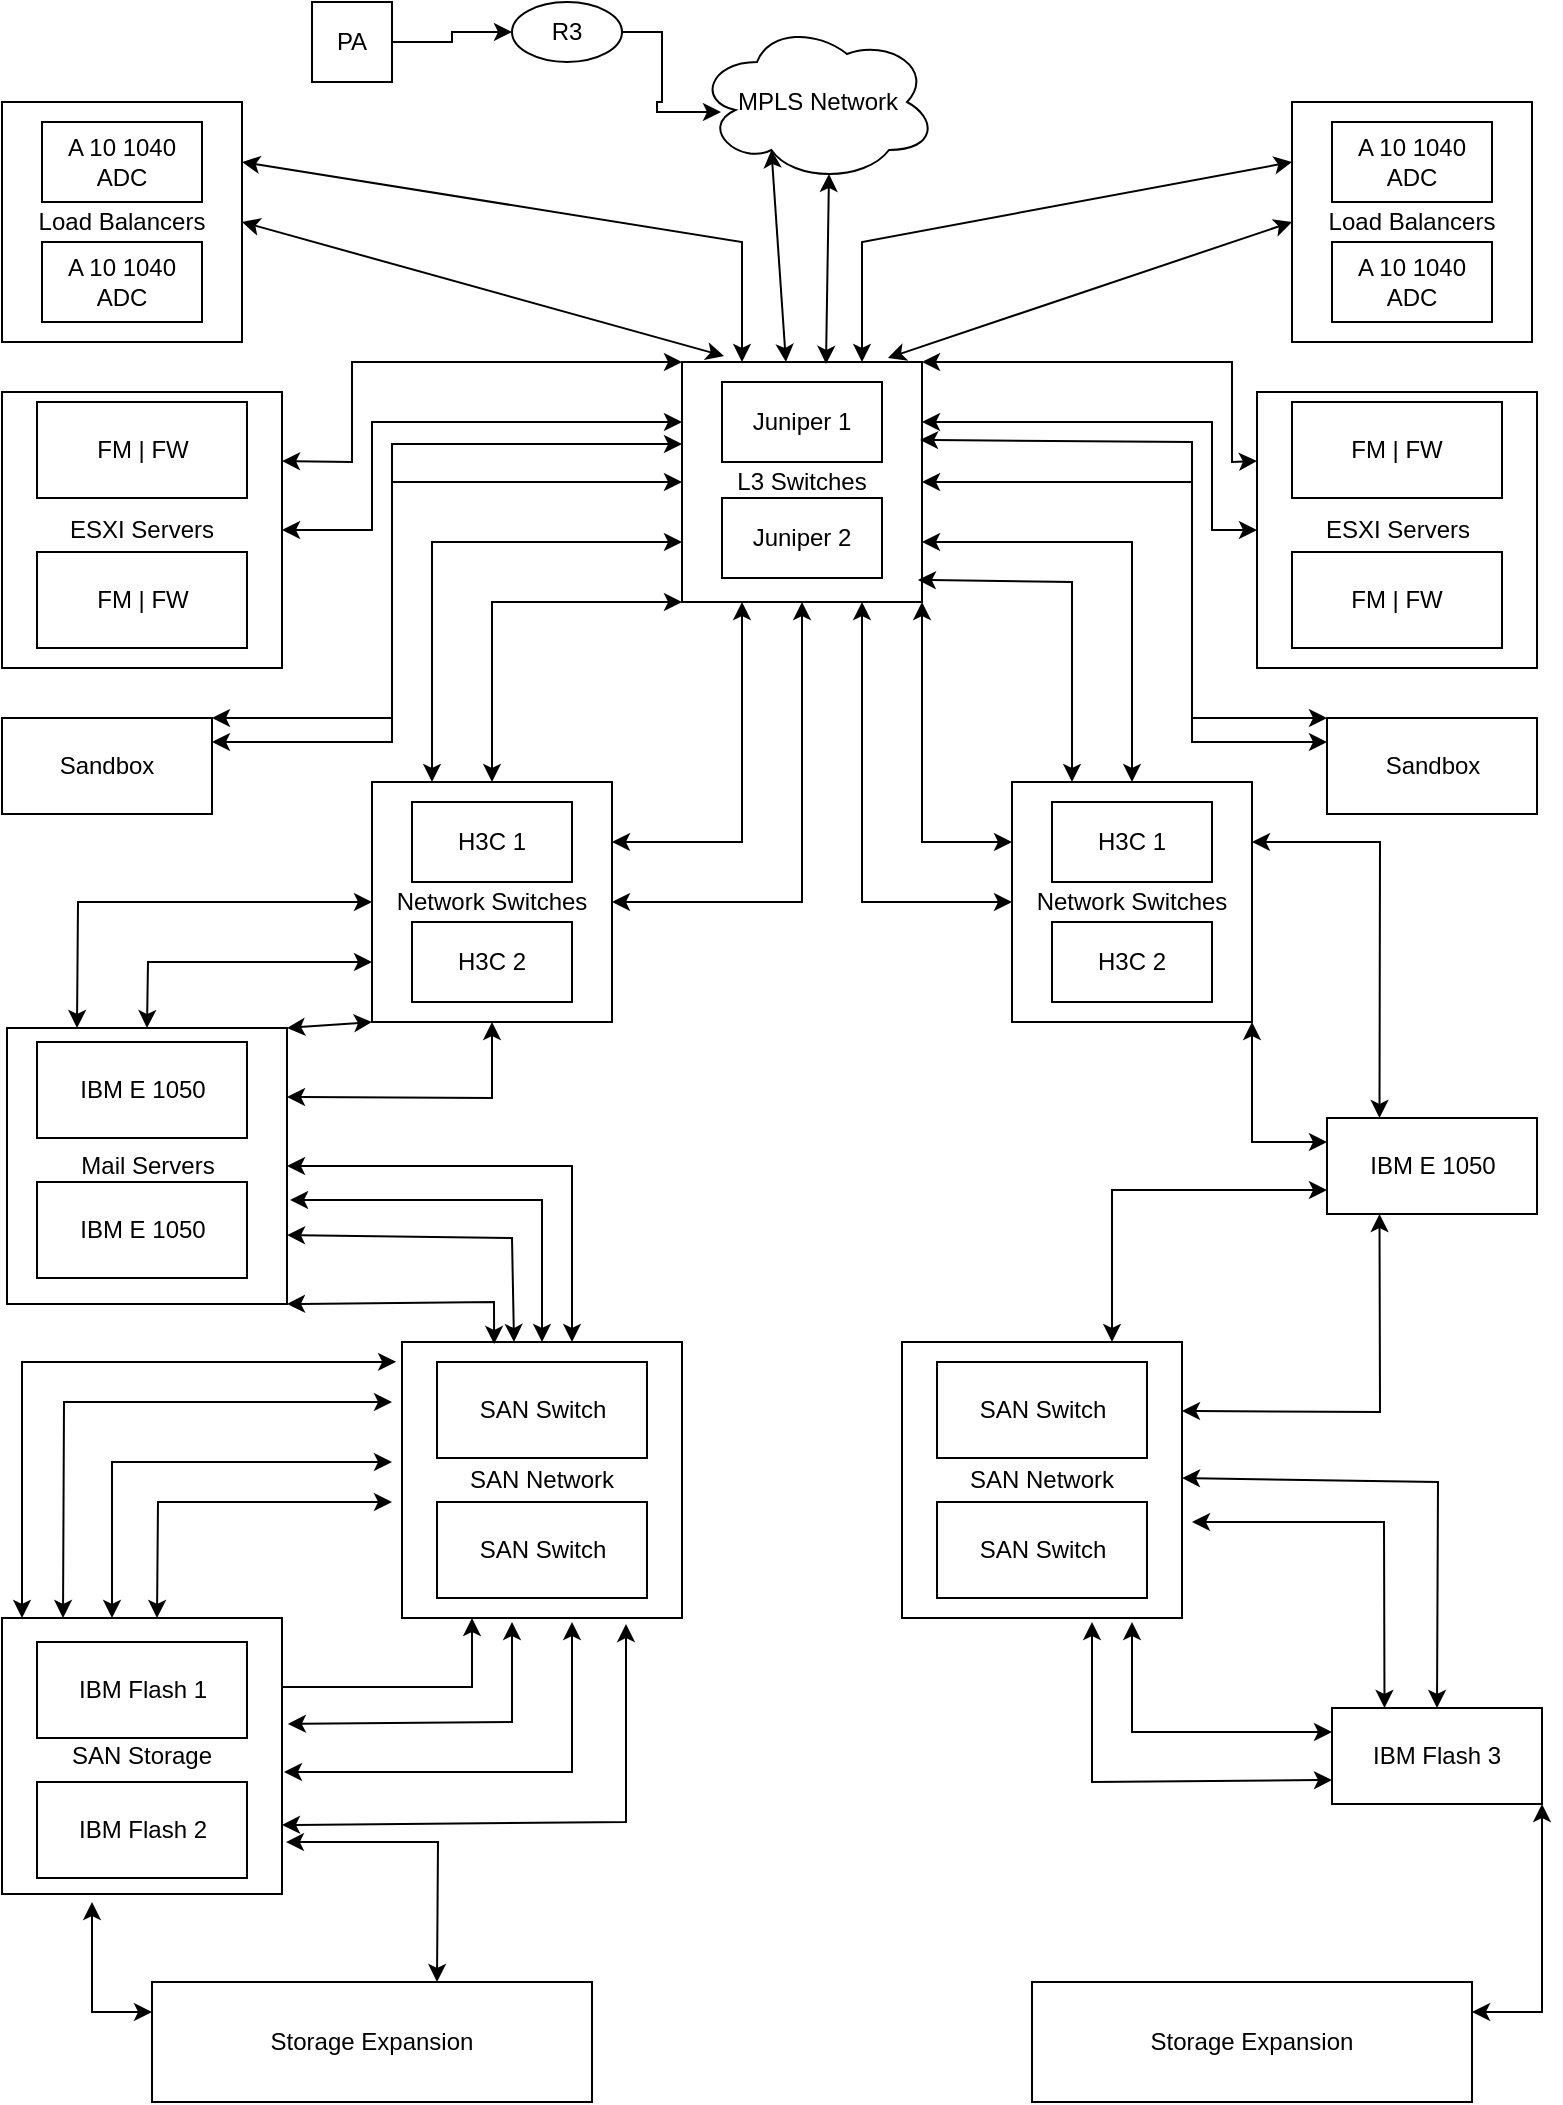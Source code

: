 <mxfile version="21.5.0" type="github">
  <diagram name="Page-1" id="SxHQIcBQqMFaZEV1XY9a">
    <mxGraphModel dx="1262" dy="491" grid="1" gridSize="10" guides="1" tooltips="1" connect="1" arrows="1" fold="1" page="1" pageScale="1" pageWidth="850" pageHeight="1100" math="0" shadow="0">
      <root>
        <mxCell id="0" />
        <mxCell id="1" parent="0" />
        <mxCell id="td1JjDbZRhZ5KsccJFVq-1" value="L3 Switches" style="whiteSpace=wrap;html=1;aspect=fixed;labelBackgroundColor=none;rounded=0;" parent="1" vertex="1">
          <mxGeometry x="385" y="190" width="120" height="120" as="geometry" />
        </mxCell>
        <mxCell id="td1JjDbZRhZ5KsccJFVq-2" value="Juniper 1" style="rounded=0;whiteSpace=wrap;html=1;labelBackgroundColor=none;" parent="1" vertex="1">
          <mxGeometry x="405" y="200" width="80" height="40" as="geometry" />
        </mxCell>
        <mxCell id="td1JjDbZRhZ5KsccJFVq-3" value="Juniper 2" style="rounded=0;whiteSpace=wrap;html=1;labelBackgroundColor=none;" parent="1" vertex="1">
          <mxGeometry x="405" y="258" width="80" height="40" as="geometry" />
        </mxCell>
        <mxCell id="td1JjDbZRhZ5KsccJFVq-4" value="Network Switches" style="whiteSpace=wrap;html=1;aspect=fixed;movable=1;resizable=1;rotatable=1;deletable=1;editable=1;locked=0;connectable=1;labelBackgroundColor=none;rounded=0;" parent="1" vertex="1">
          <mxGeometry x="230" y="400" width="120" height="120" as="geometry" />
        </mxCell>
        <mxCell id="td1JjDbZRhZ5KsccJFVq-5" value="H3C 1" style="rounded=0;whiteSpace=wrap;html=1;movable=1;resizable=1;rotatable=1;deletable=1;editable=1;locked=0;connectable=1;labelBackgroundColor=none;" parent="1" vertex="1">
          <mxGeometry x="250" y="410" width="80" height="40" as="geometry" />
        </mxCell>
        <mxCell id="td1JjDbZRhZ5KsccJFVq-6" value="H3C 2" style="rounded=0;whiteSpace=wrap;html=1;movable=1;resizable=1;rotatable=1;deletable=1;editable=1;locked=0;connectable=1;labelBackgroundColor=none;" parent="1" vertex="1">
          <mxGeometry x="250" y="470" width="80" height="40" as="geometry" />
        </mxCell>
        <mxCell id="td1JjDbZRhZ5KsccJFVq-7" value="Network Switches" style="whiteSpace=wrap;html=1;aspect=fixed;movable=1;resizable=1;rotatable=1;deletable=1;editable=1;locked=0;connectable=1;labelBackgroundColor=none;rounded=0;" parent="1" vertex="1">
          <mxGeometry x="550" y="400" width="120" height="120" as="geometry" />
        </mxCell>
        <mxCell id="td1JjDbZRhZ5KsccJFVq-8" value="H3C 1" style="rounded=0;whiteSpace=wrap;html=1;movable=1;resizable=1;rotatable=1;deletable=1;editable=1;locked=0;connectable=1;labelBackgroundColor=none;" parent="1" vertex="1">
          <mxGeometry x="570" y="410" width="80" height="40" as="geometry" />
        </mxCell>
        <mxCell id="td1JjDbZRhZ5KsccJFVq-9" value="H3C 2" style="rounded=0;whiteSpace=wrap;html=1;movable=1;resizable=1;rotatable=1;deletable=1;editable=1;locked=0;connectable=1;labelBackgroundColor=none;" parent="1" vertex="1">
          <mxGeometry x="570" y="470" width="80" height="40" as="geometry" />
        </mxCell>
        <mxCell id="td1JjDbZRhZ5KsccJFVq-10" value="Mail Servers" style="whiteSpace=wrap;html=1;aspect=fixed;movable=1;resizable=1;rotatable=1;deletable=1;editable=1;locked=0;connectable=1;labelBackgroundColor=none;rounded=0;" parent="1" vertex="1">
          <mxGeometry x="47.5" y="523" width="140" height="138" as="geometry" />
        </mxCell>
        <mxCell id="td1JjDbZRhZ5KsccJFVq-11" value="IBM E 1050" style="rounded=0;whiteSpace=wrap;html=1;movable=1;resizable=1;rotatable=1;deletable=1;editable=1;locked=0;connectable=1;labelBackgroundColor=none;" parent="1" vertex="1">
          <mxGeometry x="62.5" y="530" width="105" height="48" as="geometry" />
        </mxCell>
        <mxCell id="td1JjDbZRhZ5KsccJFVq-12" value="IBM E 1050" style="rounded=0;whiteSpace=wrap;html=1;movable=1;resizable=1;rotatable=1;deletable=1;editable=1;locked=0;connectable=1;labelBackgroundColor=none;" parent="1" vertex="1">
          <mxGeometry x="62.5" y="600" width="105" height="48" as="geometry" />
        </mxCell>
        <mxCell id="td1JjDbZRhZ5KsccJFVq-13" value="IBM E 1050" style="rounded=0;whiteSpace=wrap;html=1;movable=1;resizable=1;rotatable=1;deletable=1;editable=1;locked=0;connectable=1;labelBackgroundColor=none;" parent="1" vertex="1">
          <mxGeometry x="707.5" y="568" width="105" height="48" as="geometry" />
        </mxCell>
        <mxCell id="td1JjDbZRhZ5KsccJFVq-31" value="MPLS Network" style="ellipse;shape=cloud;whiteSpace=wrap;html=1;labelBackgroundColor=none;rounded=0;" parent="1" vertex="1">
          <mxGeometry x="392.5" y="20" width="120" height="80" as="geometry" />
        </mxCell>
        <mxCell id="td1JjDbZRhZ5KsccJFVq-36" style="edgeStyle=orthogonalEdgeStyle;rounded=0;orthogonalLoop=1;jettySize=auto;html=1;entryX=0;entryY=0.5;entryDx=0;entryDy=0;labelBackgroundColor=none;fontColor=default;" parent="1" source="td1JjDbZRhZ5KsccJFVq-34" target="td1JjDbZRhZ5KsccJFVq-35" edge="1">
          <mxGeometry relative="1" as="geometry" />
        </mxCell>
        <mxCell id="td1JjDbZRhZ5KsccJFVq-34" value="PA" style="whiteSpace=wrap;html=1;aspect=fixed;labelBackgroundColor=none;rounded=0;" parent="1" vertex="1">
          <mxGeometry x="200" y="10" width="40" height="40" as="geometry" />
        </mxCell>
        <mxCell id="td1JjDbZRhZ5KsccJFVq-37" style="edgeStyle=orthogonalEdgeStyle;rounded=0;orthogonalLoop=1;jettySize=auto;html=1;exitX=1;exitY=0.5;exitDx=0;exitDy=0;entryX=0.1;entryY=0.563;entryDx=0;entryDy=0;entryPerimeter=0;labelBackgroundColor=none;fontColor=default;" parent="1" source="td1JjDbZRhZ5KsccJFVq-35" target="td1JjDbZRhZ5KsccJFVq-31" edge="1">
          <mxGeometry relative="1" as="geometry" />
        </mxCell>
        <mxCell id="td1JjDbZRhZ5KsccJFVq-35" value="R3" style="ellipse;whiteSpace=wrap;html=1;labelBackgroundColor=none;rounded=0;" parent="1" vertex="1">
          <mxGeometry x="300" y="10" width="55" height="30" as="geometry" />
        </mxCell>
        <mxCell id="td1JjDbZRhZ5KsccJFVq-48" style="edgeStyle=orthogonalEdgeStyle;rounded=0;orthogonalLoop=1;jettySize=auto;html=1;exitX=1;exitY=0.25;exitDx=0;exitDy=0;entryX=0.25;entryY=1;entryDx=0;entryDy=0;labelBackgroundColor=none;fontColor=default;" parent="1" source="td1JjDbZRhZ5KsccJFVq-38" target="td1JjDbZRhZ5KsccJFVq-43" edge="1">
          <mxGeometry relative="1" as="geometry" />
        </mxCell>
        <mxCell id="td1JjDbZRhZ5KsccJFVq-38" value="SAN Storage" style="whiteSpace=wrap;html=1;aspect=fixed;movable=1;resizable=1;rotatable=1;deletable=1;editable=1;locked=0;connectable=1;labelBackgroundColor=none;rounded=0;" parent="1" vertex="1">
          <mxGeometry x="45" y="818" width="140" height="138" as="geometry" />
        </mxCell>
        <mxCell id="td1JjDbZRhZ5KsccJFVq-39" value="IBM Flash 1" style="rounded=0;whiteSpace=wrap;html=1;movable=1;resizable=1;rotatable=1;deletable=1;editable=1;locked=0;connectable=1;labelBackgroundColor=none;" parent="1" vertex="1">
          <mxGeometry x="62.5" y="830" width="105" height="48" as="geometry" />
        </mxCell>
        <mxCell id="td1JjDbZRhZ5KsccJFVq-40" value="IBM Flash 2" style="rounded=0;whiteSpace=wrap;html=1;movable=1;resizable=1;rotatable=1;deletable=1;editable=1;locked=0;connectable=1;labelBackgroundColor=none;" parent="1" vertex="1">
          <mxGeometry x="62.5" y="900" width="105" height="48" as="geometry" />
        </mxCell>
        <mxCell id="td1JjDbZRhZ5KsccJFVq-41" value="IBM Flash 3" style="rounded=0;whiteSpace=wrap;html=1;movable=1;resizable=1;rotatable=1;deletable=1;editable=1;locked=0;connectable=1;labelBackgroundColor=none;" parent="1" vertex="1">
          <mxGeometry x="710" y="863" width="105" height="48" as="geometry" />
        </mxCell>
        <mxCell id="td1JjDbZRhZ5KsccJFVq-43" value="SAN Network" style="whiteSpace=wrap;html=1;aspect=fixed;movable=1;resizable=1;rotatable=1;deletable=1;editable=1;locked=0;connectable=1;labelBackgroundColor=none;rounded=0;" parent="1" vertex="1">
          <mxGeometry x="245" y="680" width="140" height="138" as="geometry" />
        </mxCell>
        <mxCell id="td1JjDbZRhZ5KsccJFVq-44" value="SAN Switch" style="rounded=0;whiteSpace=wrap;html=1;movable=1;resizable=1;rotatable=1;deletable=1;editable=1;locked=0;connectable=1;labelBackgroundColor=none;" parent="1" vertex="1">
          <mxGeometry x="262.5" y="690" width="105" height="48" as="geometry" />
        </mxCell>
        <mxCell id="td1JjDbZRhZ5KsccJFVq-45" value="SAN Switch" style="rounded=0;whiteSpace=wrap;html=1;movable=1;resizable=1;rotatable=1;deletable=1;editable=1;locked=0;connectable=1;labelBackgroundColor=none;" parent="1" vertex="1">
          <mxGeometry x="262.5" y="760" width="105" height="48" as="geometry" />
        </mxCell>
        <mxCell id="td1JjDbZRhZ5KsccJFVq-50" value="SAN Network" style="whiteSpace=wrap;html=1;aspect=fixed;movable=1;resizable=1;rotatable=1;deletable=1;editable=1;locked=0;connectable=1;labelBackgroundColor=none;rounded=0;" parent="1" vertex="1">
          <mxGeometry x="495" y="680" width="140" height="138" as="geometry" />
        </mxCell>
        <mxCell id="td1JjDbZRhZ5KsccJFVq-51" value="SAN Switch" style="rounded=0;whiteSpace=wrap;html=1;movable=1;resizable=1;rotatable=1;deletable=1;editable=1;locked=0;connectable=1;labelBackgroundColor=none;" parent="1" vertex="1">
          <mxGeometry x="512.5" y="690" width="105" height="48" as="geometry" />
        </mxCell>
        <mxCell id="td1JjDbZRhZ5KsccJFVq-52" value="SAN Switch" style="rounded=0;whiteSpace=wrap;html=1;movable=1;resizable=1;rotatable=1;deletable=1;editable=1;locked=0;connectable=1;labelBackgroundColor=none;" parent="1" vertex="1">
          <mxGeometry x="512.5" y="760" width="105" height="48" as="geometry" />
        </mxCell>
        <mxCell id="td1JjDbZRhZ5KsccJFVq-65" value="" style="endArrow=classic;startArrow=classic;html=1;rounded=0;exitX=0.75;exitY=0;exitDx=0;exitDy=0;labelBackgroundColor=none;fontColor=default;entryX=0;entryY=0.75;entryDx=0;entryDy=0;" parent="1" source="td1JjDbZRhZ5KsccJFVq-50" target="td1JjDbZRhZ5KsccJFVq-13" edge="1">
          <mxGeometry width="50" height="50" relative="1" as="geometry">
            <mxPoint x="400" y="610" as="sourcePoint" />
            <mxPoint x="690" y="540" as="targetPoint" />
            <Array as="points">
              <mxPoint x="600" y="604" />
            </Array>
          </mxGeometry>
        </mxCell>
        <mxCell id="td1JjDbZRhZ5KsccJFVq-69" value="" style="endArrow=classic;startArrow=classic;html=1;rounded=0;exitX=0;exitY=0.25;exitDx=0;exitDy=0;labelBackgroundColor=none;fontColor=default;entryX=1;entryY=1;entryDx=0;entryDy=0;" parent="1" source="td1JjDbZRhZ5KsccJFVq-13" target="td1JjDbZRhZ5KsccJFVq-7" edge="1">
          <mxGeometry width="50" height="50" relative="1" as="geometry">
            <mxPoint x="595" y="520" as="sourcePoint" />
            <mxPoint x="610" y="520" as="targetPoint" />
            <Array as="points">
              <mxPoint x="670" y="580" />
            </Array>
          </mxGeometry>
        </mxCell>
        <mxCell id="td1JjDbZRhZ5KsccJFVq-70" value="Storage Expansion" style="rounded=0;whiteSpace=wrap;html=1;labelBackgroundColor=none;" parent="1" vertex="1">
          <mxGeometry x="120" y="1000" width="220" height="60" as="geometry" />
        </mxCell>
        <mxCell id="td1JjDbZRhZ5KsccJFVq-71" value="Storage Expansion" style="rounded=0;whiteSpace=wrap;html=1;labelBackgroundColor=none;" parent="1" vertex="1">
          <mxGeometry x="560" y="1000" width="220" height="60" as="geometry" />
        </mxCell>
        <mxCell id="td1JjDbZRhZ5KsccJFVq-74" value="" style="endArrow=classic;startArrow=classic;html=1;rounded=0;entryX=1.014;entryY=0.812;entryDx=0;entryDy=0;entryPerimeter=0;labelBackgroundColor=none;fontColor=default;" parent="1" target="td1JjDbZRhZ5KsccJFVq-38" edge="1">
          <mxGeometry width="50" height="50" relative="1" as="geometry">
            <mxPoint x="262.5" y="1000" as="sourcePoint" />
            <mxPoint x="312.5" y="950" as="targetPoint" />
            <Array as="points">
              <mxPoint x="263" y="930" />
            </Array>
          </mxGeometry>
        </mxCell>
        <mxCell id="td1JjDbZRhZ5KsccJFVq-75" value="" style="endArrow=classic;startArrow=classic;html=1;rounded=0;labelBackgroundColor=none;fontColor=default;exitX=1;exitY=0.25;exitDx=0;exitDy=0;entryX=1;entryY=1;entryDx=0;entryDy=0;" parent="1" source="td1JjDbZRhZ5KsccJFVq-71" target="td1JjDbZRhZ5KsccJFVq-41" edge="1">
          <mxGeometry width="50" height="50" relative="1" as="geometry">
            <mxPoint x="780" y="970" as="sourcePoint" />
            <mxPoint x="780" y="930" as="targetPoint" />
            <Array as="points">
              <mxPoint x="815" y="1015" />
            </Array>
          </mxGeometry>
        </mxCell>
        <mxCell id="td1JjDbZRhZ5KsccJFVq-76" value="" style="endArrow=classic;startArrow=classic;html=1;rounded=0;entryX=-0.021;entryY=0.072;entryDx=0;entryDy=0;entryPerimeter=0;labelBackgroundColor=none;fontColor=default;" parent="1" target="td1JjDbZRhZ5KsccJFVq-43" edge="1">
          <mxGeometry width="50" height="50" relative="1" as="geometry">
            <mxPoint x="55" y="818" as="sourcePoint" />
            <mxPoint x="105" y="768" as="targetPoint" />
            <Array as="points">
              <mxPoint x="55" y="690" />
            </Array>
          </mxGeometry>
        </mxCell>
        <mxCell id="td1JjDbZRhZ5KsccJFVq-77" value="" style="endArrow=classic;startArrow=classic;html=1;rounded=0;labelBackgroundColor=none;fontColor=default;" parent="1" edge="1">
          <mxGeometry width="50" height="50" relative="1" as="geometry">
            <mxPoint x="75.5" y="818" as="sourcePoint" />
            <mxPoint x="240" y="710" as="targetPoint" />
            <Array as="points">
              <mxPoint x="76" y="710" />
              <mxPoint x="120" y="710" />
              <mxPoint x="180" y="710" />
            </Array>
          </mxGeometry>
        </mxCell>
        <mxCell id="td1JjDbZRhZ5KsccJFVq-78" value="" style="endArrow=classic;startArrow=classic;html=1;rounded=0;labelBackgroundColor=none;fontColor=default;" parent="1" edge="1">
          <mxGeometry width="50" height="50" relative="1" as="geometry">
            <mxPoint x="100" y="818" as="sourcePoint" />
            <mxPoint x="240" y="740" as="targetPoint" />
            <Array as="points">
              <mxPoint x="100" y="740" />
              <mxPoint x="190" y="740" />
            </Array>
          </mxGeometry>
        </mxCell>
        <mxCell id="td1JjDbZRhZ5KsccJFVq-79" value="" style="endArrow=classic;startArrow=classic;html=1;rounded=0;labelBackgroundColor=none;fontColor=default;" parent="1" edge="1">
          <mxGeometry width="50" height="50" relative="1" as="geometry">
            <mxPoint x="122.5" y="818" as="sourcePoint" />
            <mxPoint x="240" y="760" as="targetPoint" />
            <Array as="points">
              <mxPoint x="123" y="760" />
            </Array>
          </mxGeometry>
        </mxCell>
        <mxCell id="td1JjDbZRhZ5KsccJFVq-80" value="" style="endArrow=classic;startArrow=classic;html=1;rounded=0;exitX=1.021;exitY=0.384;exitDx=0;exitDy=0;exitPerimeter=0;labelBackgroundColor=none;fontColor=default;" parent="1" source="td1JjDbZRhZ5KsccJFVq-38" edge="1">
          <mxGeometry width="50" height="50" relative="1" as="geometry">
            <mxPoint x="195" y="878" as="sourcePoint" />
            <mxPoint x="300" y="820" as="targetPoint" />
            <Array as="points">
              <mxPoint x="300" y="870" />
            </Array>
          </mxGeometry>
        </mxCell>
        <mxCell id="td1JjDbZRhZ5KsccJFVq-81" value="" style="endArrow=classic;startArrow=classic;html=1;rounded=0;exitX=1.007;exitY=0.558;exitDx=0;exitDy=0;exitPerimeter=0;labelBackgroundColor=none;fontColor=default;" parent="1" source="td1JjDbZRhZ5KsccJFVq-38" edge="1">
          <mxGeometry width="50" height="50" relative="1" as="geometry">
            <mxPoint x="190" y="912" as="sourcePoint" />
            <mxPoint x="330" y="820" as="targetPoint" />
            <Array as="points">
              <mxPoint x="330" y="895" />
            </Array>
          </mxGeometry>
        </mxCell>
        <mxCell id="td1JjDbZRhZ5KsccJFVq-82" value="" style="endArrow=classic;startArrow=classic;html=1;rounded=0;exitX=1;exitY=0.75;exitDx=0;exitDy=0;entryX=0.8;entryY=1.022;entryDx=0;entryDy=0;entryPerimeter=0;labelBackgroundColor=none;fontColor=default;" parent="1" source="td1JjDbZRhZ5KsccJFVq-38" target="td1JjDbZRhZ5KsccJFVq-43" edge="1">
          <mxGeometry width="50" height="50" relative="1" as="geometry">
            <mxPoint x="201" y="905" as="sourcePoint" />
            <mxPoint x="340" y="830" as="targetPoint" />
            <Array as="points">
              <mxPoint x="357" y="920" />
            </Array>
          </mxGeometry>
        </mxCell>
        <mxCell id="TKQVETOo9Dzt4lSncdKY-1" value="" style="endArrow=classic;startArrow=classic;html=1;rounded=0;entryX=0.329;entryY=0.007;entryDx=0;entryDy=0;entryPerimeter=0;labelBackgroundColor=none;fontColor=default;exitX=1;exitY=1;exitDx=0;exitDy=0;" parent="1" source="td1JjDbZRhZ5KsccJFVq-10" target="td1JjDbZRhZ5KsccJFVq-43" edge="1">
          <mxGeometry width="50" height="50" relative="1" as="geometry">
            <mxPoint x="220" y="660" as="sourcePoint" />
            <mxPoint x="230" y="590" as="targetPoint" />
            <Array as="points">
              <mxPoint x="291" y="660" />
            </Array>
          </mxGeometry>
        </mxCell>
        <mxCell id="TKQVETOo9Dzt4lSncdKY-2" value="" style="endArrow=classic;startArrow=classic;html=1;rounded=0;entryX=0.4;entryY=0;entryDx=0;entryDy=0;entryPerimeter=0;labelBackgroundColor=none;fontColor=default;exitX=1;exitY=0.75;exitDx=0;exitDy=0;" parent="1" source="td1JjDbZRhZ5KsccJFVq-10" target="td1JjDbZRhZ5KsccJFVq-43" edge="1">
          <mxGeometry width="50" height="50" relative="1" as="geometry">
            <mxPoint x="210" y="630" as="sourcePoint" />
            <mxPoint x="230" y="578" as="targetPoint" />
            <Array as="points">
              <mxPoint x="300" y="628" />
            </Array>
          </mxGeometry>
        </mxCell>
        <mxCell id="TKQVETOo9Dzt4lSncdKY-3" value="" style="endArrow=classic;startArrow=classic;html=1;rounded=0;entryX=0.5;entryY=0;entryDx=0;entryDy=0;labelBackgroundColor=none;fontColor=default;exitX=1.011;exitY=0.623;exitDx=0;exitDy=0;exitPerimeter=0;" parent="1" source="td1JjDbZRhZ5KsccJFVq-10" target="td1JjDbZRhZ5KsccJFVq-43" edge="1">
          <mxGeometry width="50" height="50" relative="1" as="geometry">
            <mxPoint x="210" y="620" as="sourcePoint" />
            <mxPoint x="230" y="568" as="targetPoint" />
            <Array as="points">
              <mxPoint x="315" y="609" />
            </Array>
          </mxGeometry>
        </mxCell>
        <mxCell id="TKQVETOo9Dzt4lSncdKY-4" value="" style="endArrow=classic;startArrow=classic;html=1;rounded=0;labelBackgroundColor=none;fontColor=default;exitX=1;exitY=0.5;exitDx=0;exitDy=0;" parent="1" source="td1JjDbZRhZ5KsccJFVq-10" edge="1">
          <mxGeometry width="50" height="50" relative="1" as="geometry">
            <mxPoint x="180" y="610" as="sourcePoint" />
            <mxPoint x="330" y="680" as="targetPoint" />
            <Array as="points">
              <mxPoint x="330" y="592" />
            </Array>
          </mxGeometry>
        </mxCell>
        <mxCell id="TKQVETOo9Dzt4lSncdKY-5" value="" style="endArrow=classic;startArrow=classic;html=1;rounded=0;labelBackgroundColor=none;fontColor=default;exitX=0;exitY=0.75;exitDx=0;exitDy=0;" parent="1" source="td1JjDbZRhZ5KsccJFVq-41" edge="1">
          <mxGeometry width="50" height="50" relative="1" as="geometry">
            <mxPoint x="690" y="870" as="sourcePoint" />
            <mxPoint x="590" y="820" as="targetPoint" />
            <Array as="points">
              <mxPoint x="590" y="900" />
            </Array>
          </mxGeometry>
        </mxCell>
        <mxCell id="TKQVETOo9Dzt4lSncdKY-6" value="" style="endArrow=classic;startArrow=classic;html=1;rounded=0;labelBackgroundColor=none;fontColor=default;entryX=0;entryY=0.25;entryDx=0;entryDy=0;" parent="1" target="td1JjDbZRhZ5KsccJFVq-41" edge="1">
          <mxGeometry width="50" height="50" relative="1" as="geometry">
            <mxPoint x="610" y="820" as="sourcePoint" />
            <mxPoint x="667.5" y="840" as="targetPoint" />
            <Array as="points">
              <mxPoint x="610" y="875" />
            </Array>
          </mxGeometry>
        </mxCell>
        <mxCell id="TKQVETOo9Dzt4lSncdKY-7" value="" style="endArrow=classic;startArrow=classic;html=1;rounded=0;labelBackgroundColor=none;fontColor=default;exitX=0.25;exitY=0;exitDx=0;exitDy=0;" parent="1" source="td1JjDbZRhZ5KsccJFVq-41" edge="1">
          <mxGeometry width="50" height="50" relative="1" as="geometry">
            <mxPoint x="697.5" y="830" as="sourcePoint" />
            <mxPoint x="640" y="770" as="targetPoint" />
            <Array as="points">
              <mxPoint x="736" y="770" />
            </Array>
          </mxGeometry>
        </mxCell>
        <mxCell id="TKQVETOo9Dzt4lSncdKY-8" value="" style="endArrow=classic;startArrow=classic;html=1;rounded=0;entryX=1.036;entryY=0.652;entryDx=0;entryDy=0;entryPerimeter=0;labelBackgroundColor=none;fontColor=default;exitX=0.5;exitY=0;exitDx=0;exitDy=0;" parent="1" source="td1JjDbZRhZ5KsccJFVq-41" edge="1">
          <mxGeometry width="50" height="50" relative="1" as="geometry">
            <mxPoint x="720" y="830" as="sourcePoint" />
            <mxPoint x="635" y="748" as="targetPoint" />
            <Array as="points">
              <mxPoint x="763" y="750" />
            </Array>
          </mxGeometry>
        </mxCell>
        <mxCell id="TKQVETOo9Dzt4lSncdKY-9" value="" style="endArrow=classic;startArrow=classic;html=1;rounded=0;exitX=0;exitY=0.25;exitDx=0;exitDy=0;labelBackgroundColor=none;fontColor=default;" parent="1" source="td1JjDbZRhZ5KsccJFVq-70" edge="1">
          <mxGeometry width="50" height="50" relative="1" as="geometry">
            <mxPoint x="90" y="1040" as="sourcePoint" />
            <mxPoint x="90" y="960" as="targetPoint" />
            <Array as="points">
              <mxPoint x="90" y="1015" />
            </Array>
          </mxGeometry>
        </mxCell>
        <mxCell id="TKQVETOo9Dzt4lSncdKY-10" value="" style="endArrow=classic;startArrow=classic;html=1;rounded=0;entryX=0.983;entryY=0.908;entryDx=0;entryDy=0;entryPerimeter=0;labelBackgroundColor=none;fontColor=default;exitX=0.25;exitY=0;exitDx=0;exitDy=0;" parent="1" source="td1JjDbZRhZ5KsccJFVq-7" target="td1JjDbZRhZ5KsccJFVq-1" edge="1">
          <mxGeometry width="50" height="50" relative="1" as="geometry">
            <mxPoint x="580" y="350" as="sourcePoint" />
            <mxPoint x="570" y="210" as="targetPoint" />
            <Array as="points">
              <mxPoint x="580" y="300" />
            </Array>
          </mxGeometry>
        </mxCell>
        <mxCell id="TKQVETOo9Dzt4lSncdKY-12" value="" style="endArrow=classic;startArrow=classic;html=1;rounded=0;exitX=0;exitY=0.25;exitDx=0;exitDy=0;labelBackgroundColor=none;fontColor=default;entryX=1;entryY=1;entryDx=0;entryDy=0;" parent="1" source="td1JjDbZRhZ5KsccJFVq-7" target="td1JjDbZRhZ5KsccJFVq-1" edge="1">
          <mxGeometry width="50" height="50" relative="1" as="geometry">
            <mxPoint x="440" y="300" as="sourcePoint" />
            <mxPoint x="490" y="260" as="targetPoint" />
            <Array as="points">
              <mxPoint x="505" y="430" />
            </Array>
          </mxGeometry>
        </mxCell>
        <mxCell id="TKQVETOo9Dzt4lSncdKY-13" value="" style="endArrow=classic;startArrow=classic;html=1;rounded=0;exitX=1;exitY=0.25;exitDx=0;exitDy=0;labelBackgroundColor=none;fontColor=default;entryX=0.25;entryY=1;entryDx=0;entryDy=0;" parent="1" source="td1JjDbZRhZ5KsccJFVq-4" target="td1JjDbZRhZ5KsccJFVq-1" edge="1">
          <mxGeometry width="50" height="50" relative="1" as="geometry">
            <mxPoint x="470" y="388" as="sourcePoint" />
            <mxPoint x="410" y="270" as="targetPoint" />
            <Array as="points">
              <mxPoint x="415" y="430" />
            </Array>
          </mxGeometry>
        </mxCell>
        <mxCell id="TKQVETOo9Dzt4lSncdKY-14" value="" style="endArrow=classic;startArrow=classic;html=1;rounded=0;exitX=1;exitY=0.5;exitDx=0;exitDy=0;labelBackgroundColor=none;fontColor=default;entryX=0.5;entryY=1;entryDx=0;entryDy=0;" parent="1" source="td1JjDbZRhZ5KsccJFVq-4" target="td1JjDbZRhZ5KsccJFVq-1" edge="1">
          <mxGeometry width="50" height="50" relative="1" as="geometry">
            <mxPoint x="500" y="388" as="sourcePoint" />
            <mxPoint x="440" y="270" as="targetPoint" />
            <Array as="points">
              <mxPoint x="445" y="460" />
            </Array>
          </mxGeometry>
        </mxCell>
        <mxCell id="TKQVETOo9Dzt4lSncdKY-15" value="" style="endArrow=classic;startArrow=classic;html=1;rounded=0;exitX=0;exitY=0.5;exitDx=0;exitDy=0;labelBackgroundColor=none;fontColor=default;entryX=0.75;entryY=1;entryDx=0;entryDy=0;" parent="1" source="td1JjDbZRhZ5KsccJFVq-7" target="td1JjDbZRhZ5KsccJFVq-1" edge="1">
          <mxGeometry width="50" height="50" relative="1" as="geometry">
            <mxPoint x="345" y="425" as="sourcePoint" />
            <mxPoint x="470" y="270" as="targetPoint" />
            <Array as="points">
              <mxPoint x="475" y="460" />
            </Array>
          </mxGeometry>
        </mxCell>
        <mxCell id="TKQVETOo9Dzt4lSncdKY-16" value="" style="endArrow=classic;startArrow=classic;html=1;rounded=0;labelBackgroundColor=none;fontColor=default;entryX=0.25;entryY=0;entryDx=0;entryDy=0;exitX=1;exitY=0.25;exitDx=0;exitDy=0;" parent="1" source="td1JjDbZRhZ5KsccJFVq-7" target="td1JjDbZRhZ5KsccJFVq-13" edge="1">
          <mxGeometry width="50" height="50" relative="1" as="geometry">
            <mxPoint x="670" y="390" as="sourcePoint" />
            <mxPoint x="720" y="500" as="targetPoint" />
            <Array as="points">
              <mxPoint x="734" y="430" />
            </Array>
          </mxGeometry>
        </mxCell>
        <mxCell id="TKQVETOo9Dzt4lSncdKY-17" value="" style="endArrow=classic;startArrow=classic;html=1;rounded=0;exitX=0.5;exitY=0;exitDx=0;exitDy=0;entryX=0;entryY=1;entryDx=0;entryDy=0;labelBackgroundColor=none;fontColor=default;" parent="1" source="td1JjDbZRhZ5KsccJFVq-4" target="td1JjDbZRhZ5KsccJFVq-1" edge="1">
          <mxGeometry width="50" height="50" relative="1" as="geometry">
            <mxPoint x="400" y="310" as="sourcePoint" />
            <mxPoint x="450" y="260" as="targetPoint" />
            <Array as="points">
              <mxPoint x="290" y="310" />
            </Array>
          </mxGeometry>
        </mxCell>
        <mxCell id="TKQVETOo9Dzt4lSncdKY-18" value="" style="endArrow=classic;startArrow=classic;html=1;rounded=0;exitX=0.25;exitY=0;exitDx=0;exitDy=0;labelBackgroundColor=none;fontColor=default;entryX=0;entryY=0.75;entryDx=0;entryDy=0;" parent="1" source="td1JjDbZRhZ5KsccJFVq-4" target="td1JjDbZRhZ5KsccJFVq-1" edge="1">
          <mxGeometry width="50" height="50" relative="1" as="geometry">
            <mxPoint x="260" y="320" as="sourcePoint" />
            <mxPoint x="350" y="190" as="targetPoint" />
            <Array as="points">
              <mxPoint x="260" y="280" />
            </Array>
          </mxGeometry>
        </mxCell>
        <mxCell id="TKQVETOo9Dzt4lSncdKY-19" value="" style="endArrow=classic;startArrow=classic;html=1;rounded=0;entryX=0;entryY=0.5;entryDx=0;entryDy=0;labelBackgroundColor=none;fontColor=default;exitX=0.25;exitY=0;exitDx=0;exitDy=0;" parent="1" source="td1JjDbZRhZ5KsccJFVq-10" target="td1JjDbZRhZ5KsccJFVq-4" edge="1">
          <mxGeometry width="50" height="50" relative="1" as="geometry">
            <mxPoint x="80" y="510" as="sourcePoint" />
            <mxPoint x="130" y="460" as="targetPoint" />
            <Array as="points">
              <mxPoint x="83" y="460" />
            </Array>
          </mxGeometry>
        </mxCell>
        <mxCell id="TKQVETOo9Dzt4lSncdKY-20" value="" style="endArrow=classic;startArrow=classic;html=1;rounded=0;entryX=0;entryY=0.75;entryDx=0;entryDy=0;labelBackgroundColor=none;fontColor=default;exitX=0.5;exitY=0;exitDx=0;exitDy=0;" parent="1" source="td1JjDbZRhZ5KsccJFVq-10" target="td1JjDbZRhZ5KsccJFVq-4" edge="1">
          <mxGeometry width="50" height="50" relative="1" as="geometry">
            <mxPoint x="110" y="510" as="sourcePoint" />
            <mxPoint x="160" y="460" as="targetPoint" />
            <Array as="points">
              <mxPoint x="118" y="490" />
            </Array>
          </mxGeometry>
        </mxCell>
        <mxCell id="TKQVETOo9Dzt4lSncdKY-22" value="" style="endArrow=classic;startArrow=classic;html=1;rounded=0;entryX=0.5;entryY=1;entryDx=0;entryDy=0;labelBackgroundColor=none;fontColor=default;exitX=1;exitY=0.25;exitDx=0;exitDy=0;" parent="1" source="td1JjDbZRhZ5KsccJFVq-10" target="td1JjDbZRhZ5KsccJFVq-4" edge="1">
          <mxGeometry width="50" height="50" relative="1" as="geometry">
            <mxPoint x="210" y="570" as="sourcePoint" />
            <mxPoint x="230" y="519" as="targetPoint" />
            <Array as="points">
              <mxPoint x="290" y="558" />
            </Array>
          </mxGeometry>
        </mxCell>
        <mxCell id="TKQVETOo9Dzt4lSncdKY-24" value="" style="endArrow=classic;startArrow=classic;html=1;rounded=0;entryX=0.31;entryY=0.8;entryDx=0;entryDy=0;entryPerimeter=0;exitX=0.433;exitY=0;exitDx=0;exitDy=0;labelBackgroundColor=none;fontColor=default;exitPerimeter=0;" parent="1" source="td1JjDbZRhZ5KsccJFVq-1" target="td1JjDbZRhZ5KsccJFVq-31" edge="1">
          <mxGeometry width="50" height="50" relative="1" as="geometry">
            <mxPoint x="437" y="130" as="sourcePoint" />
            <mxPoint x="475" y="90" as="targetPoint" />
          </mxGeometry>
        </mxCell>
        <mxCell id="lx58xi5yJnhBe2Ac_nuR-2" value="ESXI Servers" style="whiteSpace=wrap;html=1;aspect=fixed;movable=1;resizable=1;rotatable=1;deletable=1;editable=1;locked=0;connectable=1;labelBackgroundColor=none;rounded=0;" parent="1" vertex="1">
          <mxGeometry x="45" y="205" width="140" height="138" as="geometry" />
        </mxCell>
        <mxCell id="lx58xi5yJnhBe2Ac_nuR-3" value="FM | FW" style="rounded=0;whiteSpace=wrap;html=1;movable=1;resizable=1;rotatable=1;deletable=1;editable=1;locked=0;connectable=1;labelBackgroundColor=none;" parent="1" vertex="1">
          <mxGeometry x="62.5" y="210" width="105" height="48" as="geometry" />
        </mxCell>
        <mxCell id="lx58xi5yJnhBe2Ac_nuR-4" value="FM | FW" style="rounded=0;whiteSpace=wrap;html=1;movable=1;resizable=1;rotatable=1;deletable=1;editable=1;locked=0;connectable=1;labelBackgroundColor=none;" parent="1" vertex="1">
          <mxGeometry x="62.5" y="285" width="105" height="48" as="geometry" />
        </mxCell>
        <mxCell id="lx58xi5yJnhBe2Ac_nuR-7" value="" style="endArrow=classic;startArrow=classic;html=1;rounded=0;labelBackgroundColor=none;fontColor=default;entryX=1;entryY=0.75;entryDx=0;entryDy=0;exitX=0.5;exitY=0;exitDx=0;exitDy=0;" parent="1" source="td1JjDbZRhZ5KsccJFVq-7" target="td1JjDbZRhZ5KsccJFVq-1" edge="1">
          <mxGeometry width="50" height="50" relative="1" as="geometry">
            <mxPoint x="610" y="350" as="sourcePoint" />
            <mxPoint x="510" y="190" as="targetPoint" />
            <Array as="points">
              <mxPoint x="610" y="280" />
            </Array>
          </mxGeometry>
        </mxCell>
        <mxCell id="lx58xi5yJnhBe2Ac_nuR-8" value="ESXI Servers" style="whiteSpace=wrap;html=1;aspect=fixed;movable=1;resizable=1;rotatable=1;deletable=1;editable=1;locked=0;connectable=1;labelBackgroundColor=none;rounded=0;" parent="1" vertex="1">
          <mxGeometry x="672.5" y="205" width="140" height="138" as="geometry" />
        </mxCell>
        <mxCell id="lx58xi5yJnhBe2Ac_nuR-9" value="FM | FW" style="rounded=0;whiteSpace=wrap;html=1;movable=1;resizable=1;rotatable=1;deletable=1;editable=1;locked=0;connectable=1;labelBackgroundColor=none;" parent="1" vertex="1">
          <mxGeometry x="690" y="210" width="105" height="48" as="geometry" />
        </mxCell>
        <mxCell id="lx58xi5yJnhBe2Ac_nuR-10" value="FM | FW" style="rounded=0;whiteSpace=wrap;html=1;movable=1;resizable=1;rotatable=1;deletable=1;editable=1;locked=0;connectable=1;labelBackgroundColor=none;" parent="1" vertex="1">
          <mxGeometry x="690" y="285" width="105" height="48" as="geometry" />
        </mxCell>
        <mxCell id="lx58xi5yJnhBe2Ac_nuR-15" value="" style="endArrow=classic;startArrow=classic;html=1;rounded=0;labelBackgroundColor=none;fontColor=default;exitX=0.6;exitY=0.008;exitDx=0;exitDy=0;exitPerimeter=0;entryX=0.55;entryY=0.95;entryDx=0;entryDy=0;entryPerimeter=0;" parent="1" source="td1JjDbZRhZ5KsccJFVq-1" target="td1JjDbZRhZ5KsccJFVq-31" edge="1">
          <mxGeometry width="50" height="50" relative="1" as="geometry">
            <mxPoint x="450" y="190" as="sourcePoint" />
            <mxPoint x="450" y="70" as="targetPoint" />
            <Array as="points" />
          </mxGeometry>
        </mxCell>
        <mxCell id="lx58xi5yJnhBe2Ac_nuR-16" value="" style="endArrow=classic;startArrow=classic;html=1;rounded=0;exitX=1;exitY=0.25;exitDx=0;exitDy=0;labelBackgroundColor=none;fontColor=default;entryX=0;entryY=0.5;entryDx=0;entryDy=0;" parent="1" source="td1JjDbZRhZ5KsccJFVq-1" target="lx58xi5yJnhBe2Ac_nuR-8" edge="1">
          <mxGeometry width="50" height="50" relative="1" as="geometry">
            <mxPoint x="507.5" y="174" as="sourcePoint" />
            <mxPoint x="660" y="124" as="targetPoint" />
            <Array as="points">
              <mxPoint x="650" y="220" />
              <mxPoint x="650" y="274" />
            </Array>
          </mxGeometry>
        </mxCell>
        <mxCell id="lx58xi5yJnhBe2Ac_nuR-19" value="Sandbox" style="rounded=0;whiteSpace=wrap;html=1;movable=1;resizable=1;rotatable=1;deletable=1;editable=1;locked=0;connectable=1;labelBackgroundColor=none;" parent="1" vertex="1">
          <mxGeometry x="707.5" y="368" width="105" height="48" as="geometry" />
        </mxCell>
        <mxCell id="lx58xi5yJnhBe2Ac_nuR-20" value="Sandbox" style="rounded=0;whiteSpace=wrap;html=1;movable=1;resizable=1;rotatable=1;deletable=1;editable=1;locked=0;connectable=1;labelBackgroundColor=none;" parent="1" vertex="1">
          <mxGeometry x="45" y="368" width="105" height="48" as="geometry" />
        </mxCell>
        <mxCell id="lx58xi5yJnhBe2Ac_nuR-22" value="" style="endArrow=classic;startArrow=classic;html=1;rounded=0;exitX=1;exitY=0.25;exitDx=0;exitDy=0;entryX=0;entryY=0.342;entryDx=0;entryDy=0;entryPerimeter=0;labelBackgroundColor=none;fontColor=default;" parent="1" source="lx58xi5yJnhBe2Ac_nuR-20" target="td1JjDbZRhZ5KsccJFVq-1" edge="1">
          <mxGeometry width="50" height="50" relative="1" as="geometry">
            <mxPoint x="180" y="268" as="sourcePoint" />
            <mxPoint x="230" y="218" as="targetPoint" />
            <Array as="points">
              <mxPoint x="240" y="380" />
              <mxPoint x="240" y="260" />
              <mxPoint x="240" y="231" />
            </Array>
          </mxGeometry>
        </mxCell>
        <mxCell id="lx58xi5yJnhBe2Ac_nuR-24" value="" style="endArrow=classic;startArrow=classic;html=1;rounded=0;entryX=0;entryY=0.5;entryDx=0;entryDy=0;labelBackgroundColor=none;fontColor=default;exitX=1;exitY=0;exitDx=0;exitDy=0;" parent="1" source="lx58xi5yJnhBe2Ac_nuR-20" target="td1JjDbZRhZ5KsccJFVq-1" edge="1">
          <mxGeometry width="50" height="50" relative="1" as="geometry">
            <mxPoint x="170" y="300" as="sourcePoint" />
            <mxPoint x="384.5" y="181" as="targetPoint" />
            <Array as="points">
              <mxPoint x="240" y="368" />
              <mxPoint x="240" y="250" />
            </Array>
          </mxGeometry>
        </mxCell>
        <mxCell id="lx58xi5yJnhBe2Ac_nuR-27" value="" style="endArrow=classic;startArrow=classic;html=1;rounded=0;labelBackgroundColor=none;fontColor=default;exitX=0.992;exitY=0.325;exitDx=0;exitDy=0;exitPerimeter=0;entryX=0;entryY=0.25;entryDx=0;entryDy=0;" parent="1" source="td1JjDbZRhZ5KsccJFVq-1" target="lx58xi5yJnhBe2Ac_nuR-19" edge="1">
          <mxGeometry width="50" height="50" relative="1" as="geometry">
            <mxPoint x="500" y="170" as="sourcePoint" />
            <mxPoint x="710" y="390" as="targetPoint" />
            <Array as="points">
              <mxPoint x="640" y="230" />
              <mxPoint x="640" y="380" />
            </Array>
          </mxGeometry>
        </mxCell>
        <mxCell id="lx58xi5yJnhBe2Ac_nuR-28" value="" style="endArrow=classic;startArrow=classic;html=1;rounded=0;entryX=0;entryY=0;entryDx=0;entryDy=0;exitX=1;exitY=0.5;exitDx=0;exitDy=0;labelBackgroundColor=none;fontColor=default;" parent="1" source="td1JjDbZRhZ5KsccJFVq-1" target="lx58xi5yJnhBe2Ac_nuR-19" edge="1">
          <mxGeometry width="50" height="50" relative="1" as="geometry">
            <mxPoint x="507.5" y="177.5" as="sourcePoint" />
            <mxPoint x="687.5" y="258.5" as="targetPoint" />
            <Array as="points">
              <mxPoint x="640" y="250" />
              <mxPoint x="640" y="368" />
            </Array>
          </mxGeometry>
        </mxCell>
        <mxCell id="lx58xi5yJnhBe2Ac_nuR-29" value="" style="endArrow=classic;startArrow=classic;html=1;rounded=0;fontColor=default;entryX=0;entryY=0.25;entryDx=0;entryDy=0;exitX=1;exitY=0.5;exitDx=0;exitDy=0;labelBackgroundColor=none;" parent="1" source="lx58xi5yJnhBe2Ac_nuR-2" target="td1JjDbZRhZ5KsccJFVq-1" edge="1">
          <mxGeometry width="50" height="50" relative="1" as="geometry">
            <mxPoint x="250" y="180" as="sourcePoint" />
            <mxPoint x="300" y="130" as="targetPoint" />
            <Array as="points">
              <mxPoint x="230" y="274" />
              <mxPoint x="230" y="220" />
            </Array>
          </mxGeometry>
        </mxCell>
        <mxCell id="lx58xi5yJnhBe2Ac_nuR-30" value="" style="endArrow=classic;startArrow=classic;html=1;rounded=0;fontColor=default;entryX=0;entryY=0;entryDx=0;entryDy=0;exitX=1;exitY=0.25;exitDx=0;exitDy=0;labelBackgroundColor=none;" parent="1" source="lx58xi5yJnhBe2Ac_nuR-2" target="td1JjDbZRhZ5KsccJFVq-1" edge="1">
          <mxGeometry width="50" height="50" relative="1" as="geometry">
            <mxPoint x="240" y="180" as="sourcePoint" />
            <mxPoint x="290" y="130" as="targetPoint" />
            <Array as="points">
              <mxPoint x="220" y="240" />
              <mxPoint x="220" y="190" />
            </Array>
          </mxGeometry>
        </mxCell>
        <mxCell id="lx58xi5yJnhBe2Ac_nuR-31" value="" style="endArrow=classic;startArrow=classic;html=1;rounded=0;fontColor=default;entryX=0;entryY=0.25;entryDx=0;entryDy=0;exitX=1;exitY=0;exitDx=0;exitDy=0;labelBackgroundColor=none;" parent="1" source="td1JjDbZRhZ5KsccJFVq-1" target="lx58xi5yJnhBe2Ac_nuR-8" edge="1">
          <mxGeometry width="50" height="50" relative="1" as="geometry">
            <mxPoint x="520" y="120" as="sourcePoint" />
            <mxPoint x="570" y="70" as="targetPoint" />
            <Array as="points">
              <mxPoint x="660" y="190" />
              <mxPoint x="660" y="240" />
            </Array>
          </mxGeometry>
        </mxCell>
        <mxCell id="lx58xi5yJnhBe2Ac_nuR-32" value="Load Balancers" style="whiteSpace=wrap;html=1;aspect=fixed;movable=1;resizable=1;rotatable=1;deletable=1;editable=1;locked=0;connectable=1;labelBackgroundColor=none;rounded=0;" parent="1" vertex="1">
          <mxGeometry x="45" y="60" width="120" height="120" as="geometry" />
        </mxCell>
        <mxCell id="lx58xi5yJnhBe2Ac_nuR-33" value="A 10 1040 ADC" style="rounded=0;whiteSpace=wrap;html=1;movable=1;resizable=1;rotatable=1;deletable=1;editable=1;locked=0;connectable=1;labelBackgroundColor=none;" parent="1" vertex="1">
          <mxGeometry x="65" y="70" width="80" height="40" as="geometry" />
        </mxCell>
        <mxCell id="lx58xi5yJnhBe2Ac_nuR-34" value="A 10 1040 ADC" style="rounded=0;whiteSpace=wrap;html=1;movable=1;resizable=1;rotatable=1;deletable=1;editable=1;locked=0;connectable=1;labelBackgroundColor=none;" parent="1" vertex="1">
          <mxGeometry x="65" y="130" width="80" height="40" as="geometry" />
        </mxCell>
        <mxCell id="lx58xi5yJnhBe2Ac_nuR-36" value="Load Balancers" style="whiteSpace=wrap;html=1;aspect=fixed;movable=1;resizable=1;rotatable=1;deletable=1;editable=1;locked=0;connectable=1;labelBackgroundColor=none;rounded=0;" parent="1" vertex="1">
          <mxGeometry x="690" y="60" width="120" height="120" as="geometry" />
        </mxCell>
        <mxCell id="lx58xi5yJnhBe2Ac_nuR-37" value="A 10 1040 ADC" style="rounded=0;whiteSpace=wrap;html=1;movable=1;resizable=1;rotatable=1;deletable=1;editable=1;locked=0;connectable=1;labelBackgroundColor=none;" parent="1" vertex="1">
          <mxGeometry x="710" y="70" width="80" height="40" as="geometry" />
        </mxCell>
        <mxCell id="lx58xi5yJnhBe2Ac_nuR-38" value="A 10 1040 ADC" style="rounded=0;whiteSpace=wrap;html=1;movable=1;resizable=1;rotatable=1;deletable=1;editable=1;locked=0;connectable=1;labelBackgroundColor=none;" parent="1" vertex="1">
          <mxGeometry x="710" y="130" width="80" height="40" as="geometry" />
        </mxCell>
        <mxCell id="lx58xi5yJnhBe2Ac_nuR-39" value="" style="endArrow=classic;startArrow=classic;html=1;rounded=0;fontColor=default;entryX=0.25;entryY=1;entryDx=0;entryDy=0;exitX=1;exitY=0.25;exitDx=0;exitDy=0;labelBackgroundColor=none;" parent="1" source="td1JjDbZRhZ5KsccJFVq-50" target="td1JjDbZRhZ5KsccJFVq-13" edge="1">
          <mxGeometry width="50" height="50" relative="1" as="geometry">
            <mxPoint x="700" y="700" as="sourcePoint" />
            <mxPoint x="750" y="650" as="targetPoint" />
            <Array as="points">
              <mxPoint x="734" y="715" />
            </Array>
          </mxGeometry>
        </mxCell>
        <mxCell id="lx58xi5yJnhBe2Ac_nuR-40" value="" style="endArrow=classic;startArrow=classic;html=1;rounded=0;fontColor=default;exitX=1;exitY=0;exitDx=0;exitDy=0;entryX=0;entryY=1;entryDx=0;entryDy=0;labelBackgroundColor=none;" parent="1" source="td1JjDbZRhZ5KsccJFVq-10" target="td1JjDbZRhZ5KsccJFVq-4" edge="1">
          <mxGeometry width="50" height="50" relative="1" as="geometry">
            <mxPoint x="205" y="580" as="sourcePoint" />
            <mxPoint x="250" y="540" as="targetPoint" />
          </mxGeometry>
        </mxCell>
        <mxCell id="lx58xi5yJnhBe2Ac_nuR-41" value="" style="endArrow=classic;startArrow=classic;html=1;rounded=0;fontColor=default;entryX=0.25;entryY=0;entryDx=0;entryDy=0;exitX=1;exitY=0.25;exitDx=0;exitDy=0;labelBackgroundColor=none;" parent="1" source="lx58xi5yJnhBe2Ac_nuR-32" target="td1JjDbZRhZ5KsccJFVq-1" edge="1">
          <mxGeometry width="50" height="50" relative="1" as="geometry">
            <mxPoint x="240" y="115" as="sourcePoint" />
            <mxPoint x="400" y="115" as="targetPoint" />
            <Array as="points">
              <mxPoint x="415" y="130" />
            </Array>
          </mxGeometry>
        </mxCell>
        <mxCell id="lx58xi5yJnhBe2Ac_nuR-42" value="" style="endArrow=classic;startArrow=classic;html=1;rounded=0;fontColor=default;exitX=1;exitY=0.5;exitDx=0;exitDy=0;entryX=0.175;entryY=-0.025;entryDx=0;entryDy=0;entryPerimeter=0;labelBackgroundColor=none;" parent="1" source="lx58xi5yJnhBe2Ac_nuR-32" target="td1JjDbZRhZ5KsccJFVq-1" edge="1">
          <mxGeometry width="50" height="50" relative="1" as="geometry">
            <mxPoint x="190" y="140" as="sourcePoint" />
            <mxPoint x="400" y="110" as="targetPoint" />
          </mxGeometry>
        </mxCell>
        <mxCell id="lx58xi5yJnhBe2Ac_nuR-43" value="" style="endArrow=classic;startArrow=classic;html=1;rounded=0;fontColor=default;entryX=0;entryY=0.25;entryDx=0;entryDy=0;exitX=0.75;exitY=0;exitDx=0;exitDy=0;labelBackgroundColor=none;" parent="1" source="td1JjDbZRhZ5KsccJFVq-1" target="lx58xi5yJnhBe2Ac_nuR-36" edge="1">
          <mxGeometry width="50" height="50" relative="1" as="geometry">
            <mxPoint x="570" y="90" as="sourcePoint" />
            <mxPoint x="620" y="40" as="targetPoint" />
            <Array as="points">
              <mxPoint x="475" y="130" />
            </Array>
          </mxGeometry>
        </mxCell>
        <mxCell id="lx58xi5yJnhBe2Ac_nuR-44" value="" style="endArrow=classic;startArrow=classic;html=1;rounded=0;fontColor=default;entryX=0;entryY=0.5;entryDx=0;entryDy=0;exitX=0.858;exitY=-0.017;exitDx=0;exitDy=0;exitPerimeter=0;labelBackgroundColor=none;" parent="1" source="td1JjDbZRhZ5KsccJFVq-1" target="lx58xi5yJnhBe2Ac_nuR-36" edge="1">
          <mxGeometry width="50" height="50" relative="1" as="geometry">
            <mxPoint x="610" y="130" as="sourcePoint" />
            <mxPoint x="660" y="80" as="targetPoint" />
          </mxGeometry>
        </mxCell>
      </root>
    </mxGraphModel>
  </diagram>
</mxfile>
